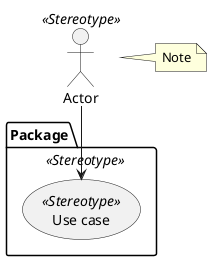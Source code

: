 @startuml
  actor "Actor" <<Stereotype>>
  note right of :Actor:: Note

  package "Package" <<Stereotype>> {
    usecase UseCase as "Use case" <<Stereotype>>
  }
  
  :Actor: --> UseCase
@enduml
